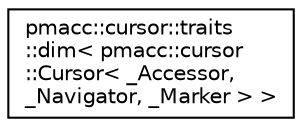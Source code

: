 digraph "Graphical Class Hierarchy"
{
 // LATEX_PDF_SIZE
  edge [fontname="Helvetica",fontsize="10",labelfontname="Helvetica",labelfontsize="10"];
  node [fontname="Helvetica",fontsize="10",shape=record];
  rankdir="LR";
  Node0 [label="pmacc::cursor::traits\l::dim\< pmacc::cursor\l::Cursor\< _Accessor, \l_Navigator, _Marker \> \>",height=0.2,width=0.4,color="black", fillcolor="white", style="filled",URL="$structpmacc_1_1cursor_1_1traits_1_1dim_3_01pmacc_1_1cursor_1_1_cursor_3_01___accessor_00_01___na116b7ae18247d36b5d7673a6b0094be7.html",tooltip=" "];
}
